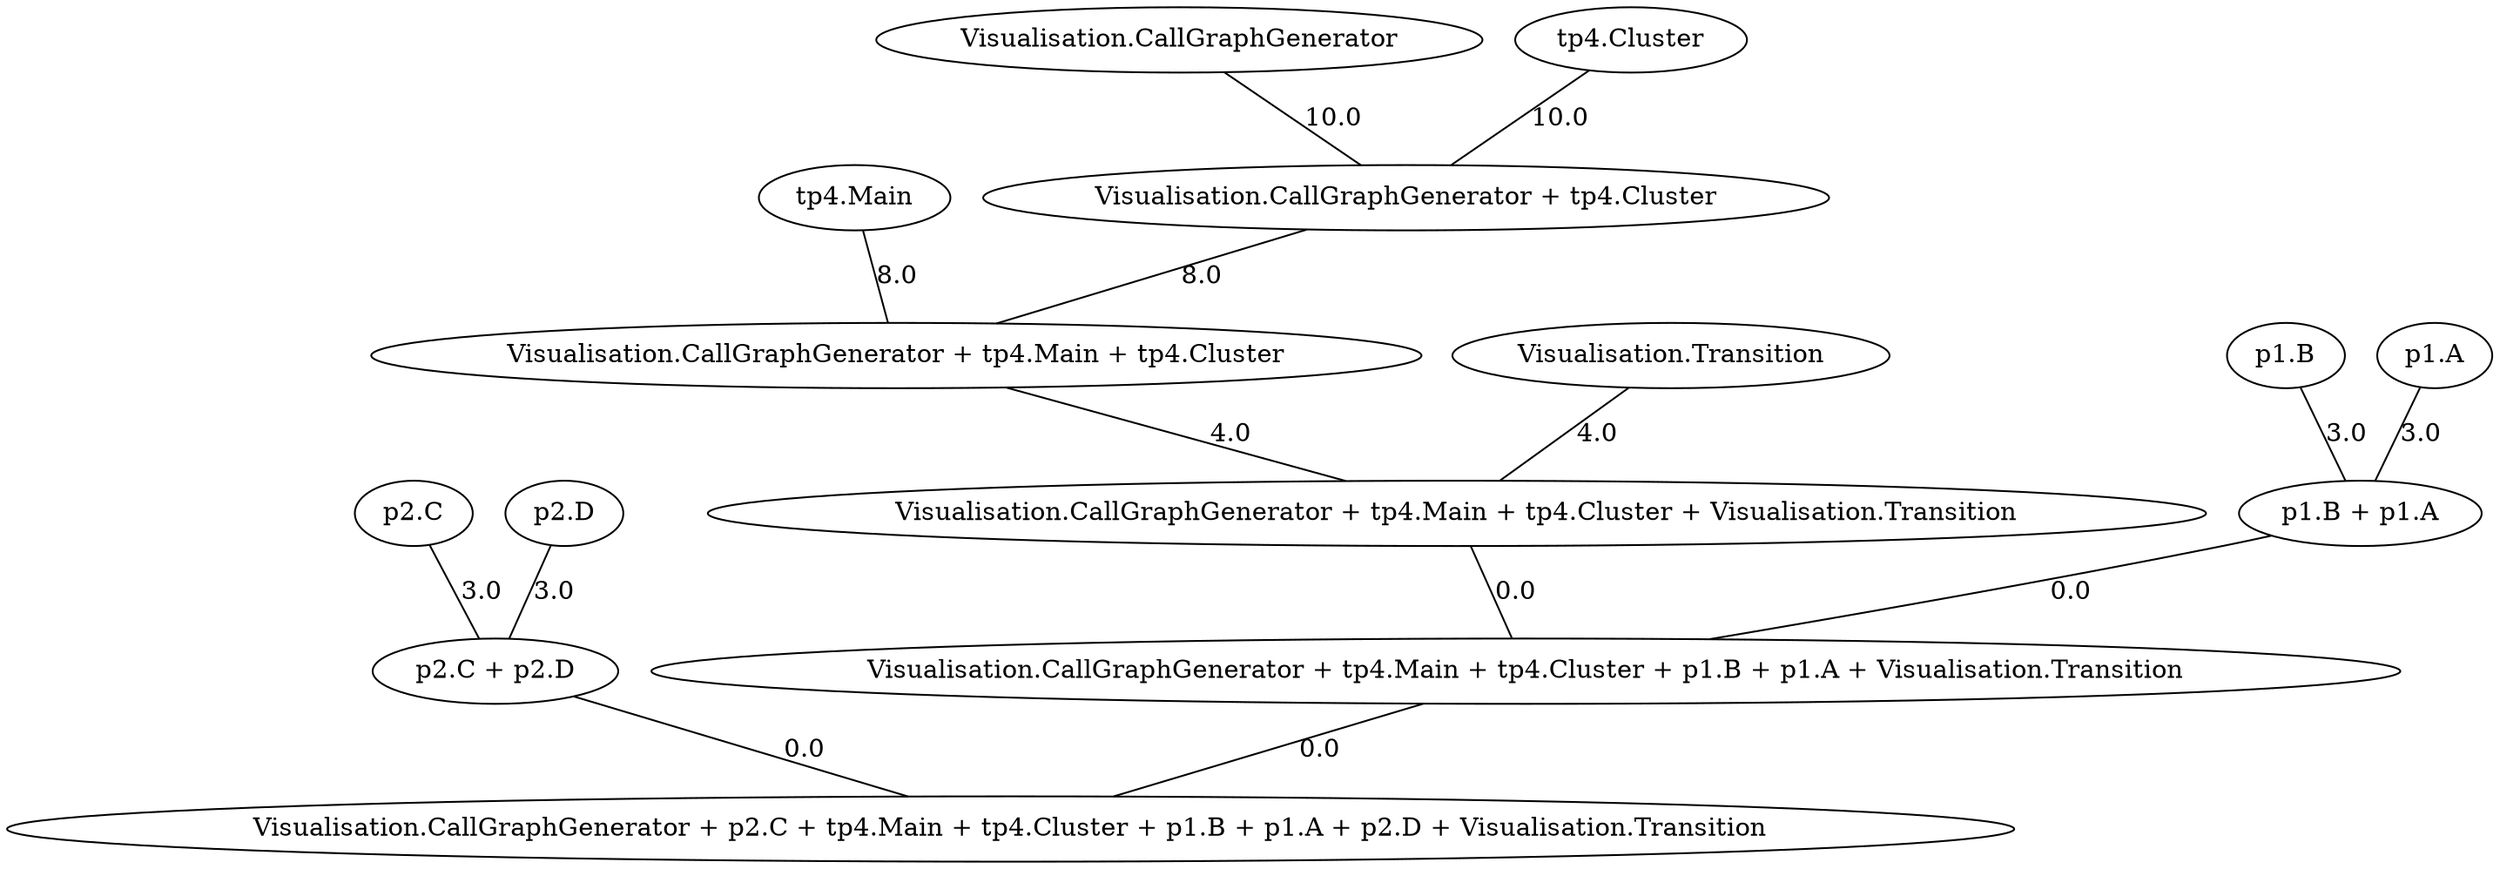 digraph{
"p2.C" -> "p2.C + p2.D" [label="3.0",arrowhead="none"];
"Visualisation.CallGraphGenerator + tp4.Main + tp4.Cluster" -> "Visualisation.CallGraphGenerator + tp4.Main + tp4.Cluster + Visualisation.Transition" [label="4.0",arrowhead="none"];
"Visualisation.CallGraphGenerator + tp4.Main + tp4.Cluster + Visualisation.Transition" -> "Visualisation.CallGraphGenerator + tp4.Main + tp4.Cluster + p1.B + p1.A + Visualisation.Transition" [label="0.0",arrowhead="none"];
"p2.C + p2.D" -> "Visualisation.CallGraphGenerator + p2.C + tp4.Main + tp4.Cluster + p1.B + p1.A + p2.D + Visualisation.Transition" [label="0.0",arrowhead="none"];
"tp4.Main" -> "Visualisation.CallGraphGenerator + tp4.Main + tp4.Cluster" [label="8.0",arrowhead="none"];
"p1.B" -> "p1.B + p1.A" [label="3.0",arrowhead="none"];
"Visualisation.CallGraphGenerator" -> "Visualisation.CallGraphGenerator + tp4.Cluster" [label="10.0",arrowhead="none"];
"Visualisation.CallGraphGenerator + tp4.Main + tp4.Cluster + p1.B + p1.A + Visualisation.Transition" -> "Visualisation.CallGraphGenerator + p2.C + tp4.Main + tp4.Cluster + p1.B + p1.A + p2.D + Visualisation.Transition" [label="0.0",arrowhead="none"];
"p1.B + p1.A" -> "Visualisation.CallGraphGenerator + tp4.Main + tp4.Cluster + p1.B + p1.A + Visualisation.Transition" [label="0.0",arrowhead="none"];
"tp4.Cluster" -> "Visualisation.CallGraphGenerator + tp4.Cluster" [label="10.0",arrowhead="none"];
"p2.D" -> "p2.C + p2.D" [label="3.0",arrowhead="none"];
"Visualisation.Transition" -> "Visualisation.CallGraphGenerator + tp4.Main + tp4.Cluster + Visualisation.Transition" [label="4.0",arrowhead="none"];
"Visualisation.CallGraphGenerator + tp4.Cluster" -> "Visualisation.CallGraphGenerator + tp4.Main + tp4.Cluster" [label="8.0",arrowhead="none"];
"p1.A" -> "p1.B + p1.A" [label="3.0",arrowhead="none"];

 }
